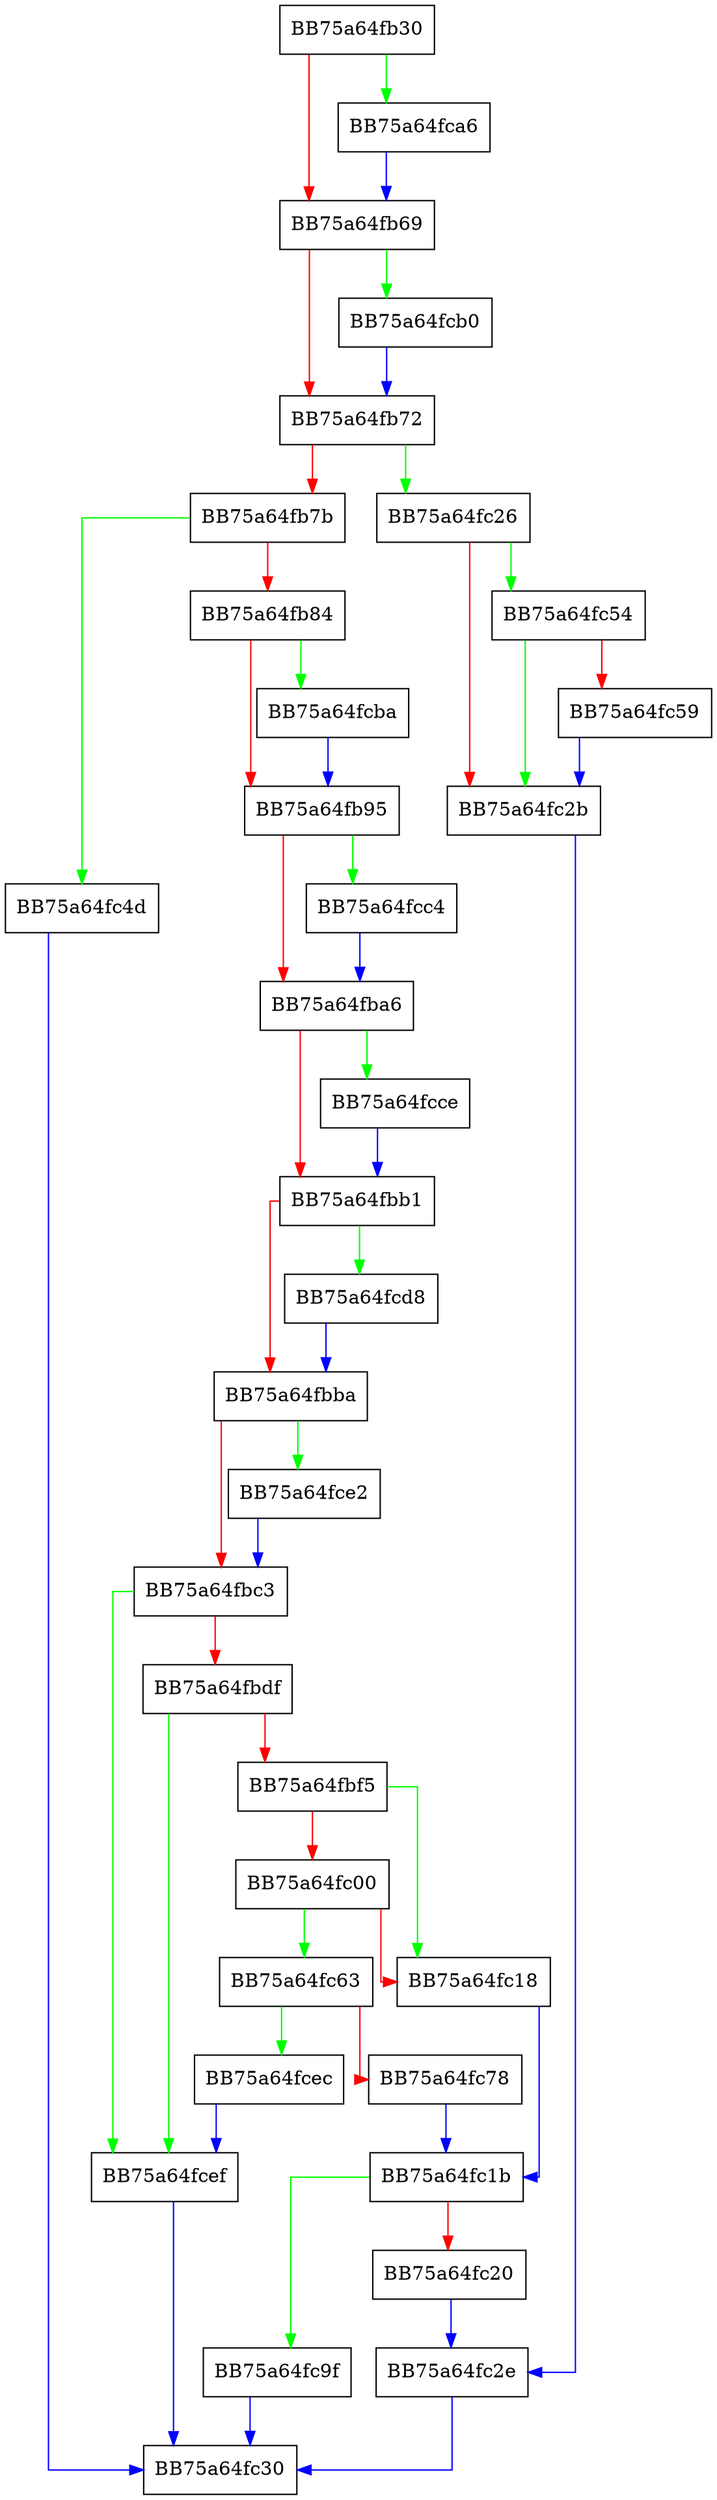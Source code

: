 digraph __Safeboot_Extractor {
  node [shape="box"];
  graph [splines=ortho];
  BB75a64fb30 -> BB75a64fca6 [color="green"];
  BB75a64fb30 -> BB75a64fb69 [color="red"];
  BB75a64fb69 -> BB75a64fcb0 [color="green"];
  BB75a64fb69 -> BB75a64fb72 [color="red"];
  BB75a64fb72 -> BB75a64fc26 [color="green"];
  BB75a64fb72 -> BB75a64fb7b [color="red"];
  BB75a64fb7b -> BB75a64fc4d [color="green"];
  BB75a64fb7b -> BB75a64fb84 [color="red"];
  BB75a64fb84 -> BB75a64fcba [color="green"];
  BB75a64fb84 -> BB75a64fb95 [color="red"];
  BB75a64fb95 -> BB75a64fcc4 [color="green"];
  BB75a64fb95 -> BB75a64fba6 [color="red"];
  BB75a64fba6 -> BB75a64fcce [color="green"];
  BB75a64fba6 -> BB75a64fbb1 [color="red"];
  BB75a64fbb1 -> BB75a64fcd8 [color="green"];
  BB75a64fbb1 -> BB75a64fbba [color="red"];
  BB75a64fbba -> BB75a64fce2 [color="green"];
  BB75a64fbba -> BB75a64fbc3 [color="red"];
  BB75a64fbc3 -> BB75a64fcef [color="green"];
  BB75a64fbc3 -> BB75a64fbdf [color="red"];
  BB75a64fbdf -> BB75a64fcef [color="green"];
  BB75a64fbdf -> BB75a64fbf5 [color="red"];
  BB75a64fbf5 -> BB75a64fc18 [color="green"];
  BB75a64fbf5 -> BB75a64fc00 [color="red"];
  BB75a64fc00 -> BB75a64fc63 [color="green"];
  BB75a64fc00 -> BB75a64fc18 [color="red"];
  BB75a64fc18 -> BB75a64fc1b [color="blue"];
  BB75a64fc1b -> BB75a64fc9f [color="green"];
  BB75a64fc1b -> BB75a64fc20 [color="red"];
  BB75a64fc20 -> BB75a64fc2e [color="blue"];
  BB75a64fc26 -> BB75a64fc54 [color="green"];
  BB75a64fc26 -> BB75a64fc2b [color="red"];
  BB75a64fc2b -> BB75a64fc2e [color="blue"];
  BB75a64fc2e -> BB75a64fc30 [color="blue"];
  BB75a64fc4d -> BB75a64fc30 [color="blue"];
  BB75a64fc54 -> BB75a64fc2b [color="green"];
  BB75a64fc54 -> BB75a64fc59 [color="red"];
  BB75a64fc59 -> BB75a64fc2b [color="blue"];
  BB75a64fc63 -> BB75a64fcec [color="green"];
  BB75a64fc63 -> BB75a64fc78 [color="red"];
  BB75a64fc78 -> BB75a64fc1b [color="blue"];
  BB75a64fc9f -> BB75a64fc30 [color="blue"];
  BB75a64fca6 -> BB75a64fb69 [color="blue"];
  BB75a64fcb0 -> BB75a64fb72 [color="blue"];
  BB75a64fcba -> BB75a64fb95 [color="blue"];
  BB75a64fcc4 -> BB75a64fba6 [color="blue"];
  BB75a64fcce -> BB75a64fbb1 [color="blue"];
  BB75a64fcd8 -> BB75a64fbba [color="blue"];
  BB75a64fce2 -> BB75a64fbc3 [color="blue"];
  BB75a64fcec -> BB75a64fcef [color="blue"];
  BB75a64fcef -> BB75a64fc30 [color="blue"];
}